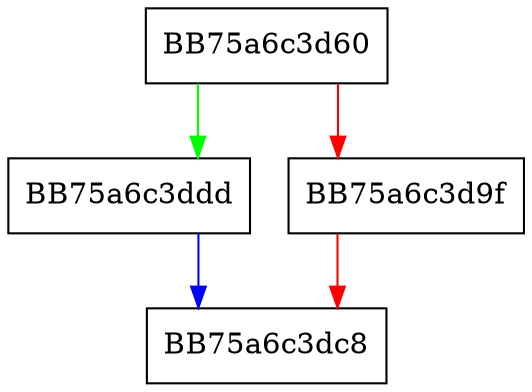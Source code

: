 digraph mmap {
  node [shape="box"];
  graph [splines=ortho];
  BB75a6c3d60 -> BB75a6c3ddd [color="green"];
  BB75a6c3d60 -> BB75a6c3d9f [color="red"];
  BB75a6c3d9f -> BB75a6c3dc8 [color="red"];
  BB75a6c3ddd -> BB75a6c3dc8 [color="blue"];
}